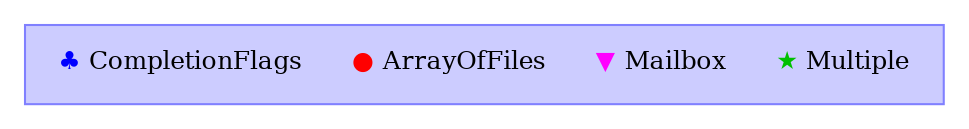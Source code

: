 digraph enter_field
{
	// enter/enter.c 2021-12-21
	graph [
		rankdir="LR"
		nodesep="0.0"
		ranksep="0.0"
		compound="true"
	]

	node [
		shape="Mrecord"
		fontsize="12"
		style="rounded"
		height="0.2"
		penwidth="1.5"
		color="black"
	]

	edge [
		penwidth="1.0"
		arrowsize="0.5"
	]

	subgraph cluster_key
	{
		fontcolor="black"
		color="#8080ff"
		fillcolor="#ccccff"
		style="filled"
		node [ color="invis" nodesep="0.0" ranksep="0.0" ]
		edge [ style="invis" ]

		ArrayOfFiles    [ label=<<font color="red">●</font> ArrayOfFiles> ]
		CompletionFlags [ label=<<font color="blue">♣</font> CompletionFlags> ]
		Mailbox         [ label=<<font color="magenta">▼</font> Mailbox> ]
		Multiple        [ label=<<font color="#00c000">★</font> Multiple> ]

		CompletionFlags -> ArrayOfFiles -> Mailbox -> Multiple
	}
}
